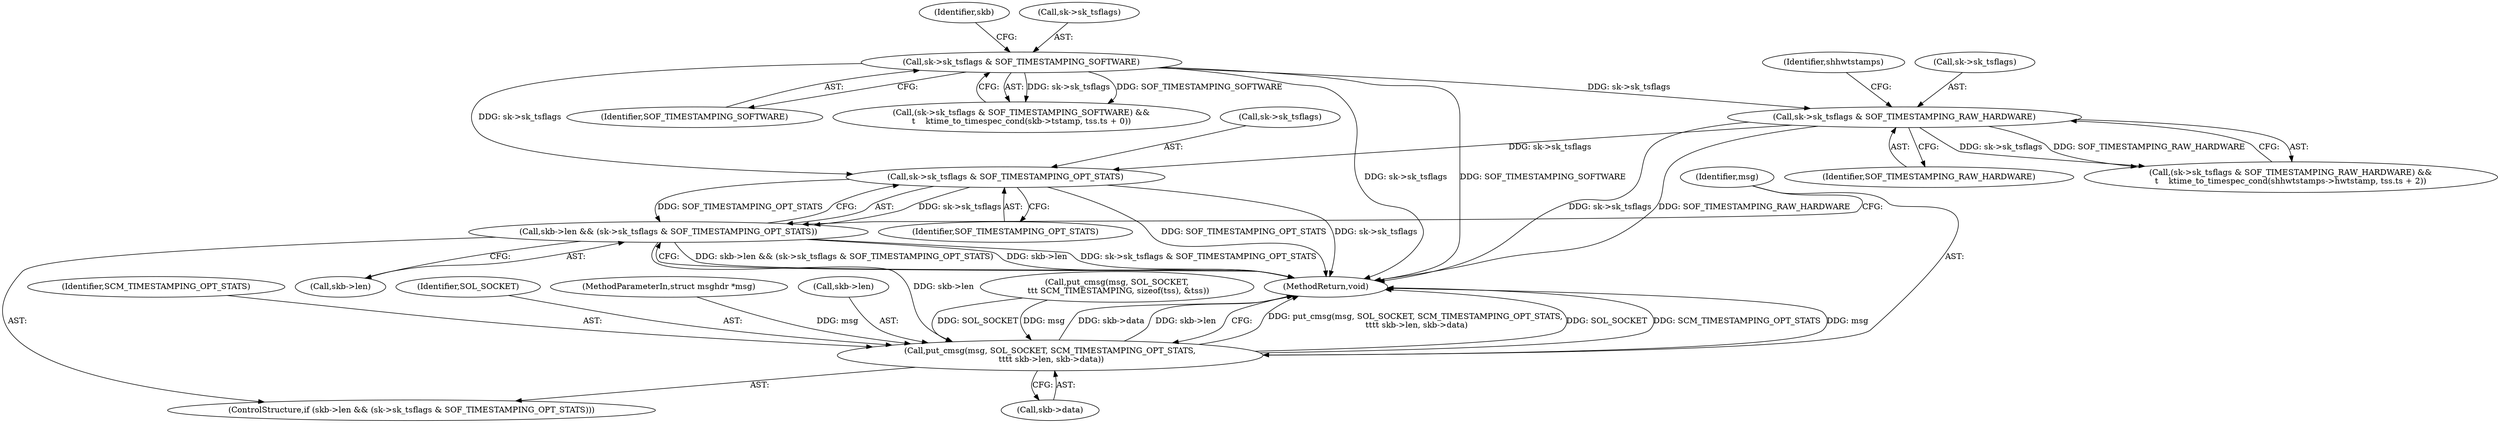digraph "1_linux_8605330aac5a5785630aec8f64378a54891937cc_0@del" {
"1000232" [label="(Call,sk->sk_tsflags & SOF_TIMESTAMPING_OPT_STATS)"];
"1000177" [label="(Call,sk->sk_tsflags & SOF_TIMESTAMPING_SOFTWARE)"];
"1000198" [label="(Call,sk->sk_tsflags & SOF_TIMESTAMPING_RAW_HARDWARE)"];
"1000228" [label="(Call,skb->len && (sk->sk_tsflags & SOF_TIMESTAMPING_OPT_STATS))"];
"1000237" [label="(Call,put_cmsg(msg, SOL_SOCKET, SCM_TIMESTAMPING_OPT_STATS,\n \t\t\t\t skb->len, skb->data))"];
"1000229" [label="(Call,skb->len)"];
"1000176" [label="(Call,(sk->sk_tsflags & SOF_TIMESTAMPING_SOFTWARE) &&\n\t    ktime_to_timespec_cond(skb->tstamp, tss.ts + 0))"];
"1000219" [label="(Call,put_cmsg(msg, SOL_SOCKET,\n \t\t\t SCM_TIMESTAMPING, sizeof(tss), &tss))"];
"1000202" [label="(Identifier,SOF_TIMESTAMPING_RAW_HARDWARE)"];
"1000227" [label="(ControlStructure,if (skb->len && (sk->sk_tsflags & SOF_TIMESTAMPING_OPT_STATS)))"];
"1000205" [label="(Identifier,shhwtstamps)"];
"1000199" [label="(Call,sk->sk_tsflags)"];
"1000181" [label="(Identifier,SOF_TIMESTAMPING_SOFTWARE)"];
"1000184" [label="(Identifier,skb)"];
"1000240" [label="(Identifier,SCM_TIMESTAMPING_OPT_STATS)"];
"1000239" [label="(Identifier,SOL_SOCKET)"];
"1000102" [label="(MethodParameterIn,struct msghdr *msg)"];
"1000232" [label="(Call,sk->sk_tsflags & SOF_TIMESTAMPING_OPT_STATS)"];
"1000236" [label="(Identifier,SOF_TIMESTAMPING_OPT_STATS)"];
"1000198" [label="(Call,sk->sk_tsflags & SOF_TIMESTAMPING_RAW_HARDWARE)"];
"1000237" [label="(Call,put_cmsg(msg, SOL_SOCKET, SCM_TIMESTAMPING_OPT_STATS,\n \t\t\t\t skb->len, skb->data))"];
"1000244" [label="(Call,skb->data)"];
"1000247" [label="(MethodReturn,void)"];
"1000197" [label="(Call,(sk->sk_tsflags & SOF_TIMESTAMPING_RAW_HARDWARE) &&\n\t    ktime_to_timespec_cond(shhwtstamps->hwtstamp, tss.ts + 2))"];
"1000241" [label="(Call,skb->len)"];
"1000228" [label="(Call,skb->len && (sk->sk_tsflags & SOF_TIMESTAMPING_OPT_STATS))"];
"1000177" [label="(Call,sk->sk_tsflags & SOF_TIMESTAMPING_SOFTWARE)"];
"1000178" [label="(Call,sk->sk_tsflags)"];
"1000233" [label="(Call,sk->sk_tsflags)"];
"1000238" [label="(Identifier,msg)"];
"1000232" -> "1000228"  [label="AST: "];
"1000232" -> "1000236"  [label="CFG: "];
"1000233" -> "1000232"  [label="AST: "];
"1000236" -> "1000232"  [label="AST: "];
"1000228" -> "1000232"  [label="CFG: "];
"1000232" -> "1000247"  [label="DDG: SOF_TIMESTAMPING_OPT_STATS"];
"1000232" -> "1000247"  [label="DDG: sk->sk_tsflags"];
"1000232" -> "1000228"  [label="DDG: sk->sk_tsflags"];
"1000232" -> "1000228"  [label="DDG: SOF_TIMESTAMPING_OPT_STATS"];
"1000177" -> "1000232"  [label="DDG: sk->sk_tsflags"];
"1000198" -> "1000232"  [label="DDG: sk->sk_tsflags"];
"1000177" -> "1000176"  [label="AST: "];
"1000177" -> "1000181"  [label="CFG: "];
"1000178" -> "1000177"  [label="AST: "];
"1000181" -> "1000177"  [label="AST: "];
"1000184" -> "1000177"  [label="CFG: "];
"1000176" -> "1000177"  [label="CFG: "];
"1000177" -> "1000247"  [label="DDG: SOF_TIMESTAMPING_SOFTWARE"];
"1000177" -> "1000247"  [label="DDG: sk->sk_tsflags"];
"1000177" -> "1000176"  [label="DDG: sk->sk_tsflags"];
"1000177" -> "1000176"  [label="DDG: SOF_TIMESTAMPING_SOFTWARE"];
"1000177" -> "1000198"  [label="DDG: sk->sk_tsflags"];
"1000198" -> "1000197"  [label="AST: "];
"1000198" -> "1000202"  [label="CFG: "];
"1000199" -> "1000198"  [label="AST: "];
"1000202" -> "1000198"  [label="AST: "];
"1000205" -> "1000198"  [label="CFG: "];
"1000197" -> "1000198"  [label="CFG: "];
"1000198" -> "1000247"  [label="DDG: sk->sk_tsflags"];
"1000198" -> "1000247"  [label="DDG: SOF_TIMESTAMPING_RAW_HARDWARE"];
"1000198" -> "1000197"  [label="DDG: sk->sk_tsflags"];
"1000198" -> "1000197"  [label="DDG: SOF_TIMESTAMPING_RAW_HARDWARE"];
"1000228" -> "1000227"  [label="AST: "];
"1000228" -> "1000229"  [label="CFG: "];
"1000229" -> "1000228"  [label="AST: "];
"1000238" -> "1000228"  [label="CFG: "];
"1000247" -> "1000228"  [label="CFG: "];
"1000228" -> "1000247"  [label="DDG: skb->len && (sk->sk_tsflags & SOF_TIMESTAMPING_OPT_STATS)"];
"1000228" -> "1000247"  [label="DDG: skb->len"];
"1000228" -> "1000247"  [label="DDG: sk->sk_tsflags & SOF_TIMESTAMPING_OPT_STATS"];
"1000228" -> "1000237"  [label="DDG: skb->len"];
"1000237" -> "1000227"  [label="AST: "];
"1000237" -> "1000244"  [label="CFG: "];
"1000238" -> "1000237"  [label="AST: "];
"1000239" -> "1000237"  [label="AST: "];
"1000240" -> "1000237"  [label="AST: "];
"1000241" -> "1000237"  [label="AST: "];
"1000244" -> "1000237"  [label="AST: "];
"1000247" -> "1000237"  [label="CFG: "];
"1000237" -> "1000247"  [label="DDG: put_cmsg(msg, SOL_SOCKET, SCM_TIMESTAMPING_OPT_STATS,\n \t\t\t\t skb->len, skb->data)"];
"1000237" -> "1000247"  [label="DDG: SOL_SOCKET"];
"1000237" -> "1000247"  [label="DDG: SCM_TIMESTAMPING_OPT_STATS"];
"1000237" -> "1000247"  [label="DDG: msg"];
"1000237" -> "1000247"  [label="DDG: skb->data"];
"1000237" -> "1000247"  [label="DDG: skb->len"];
"1000219" -> "1000237"  [label="DDG: msg"];
"1000219" -> "1000237"  [label="DDG: SOL_SOCKET"];
"1000102" -> "1000237"  [label="DDG: msg"];
}
